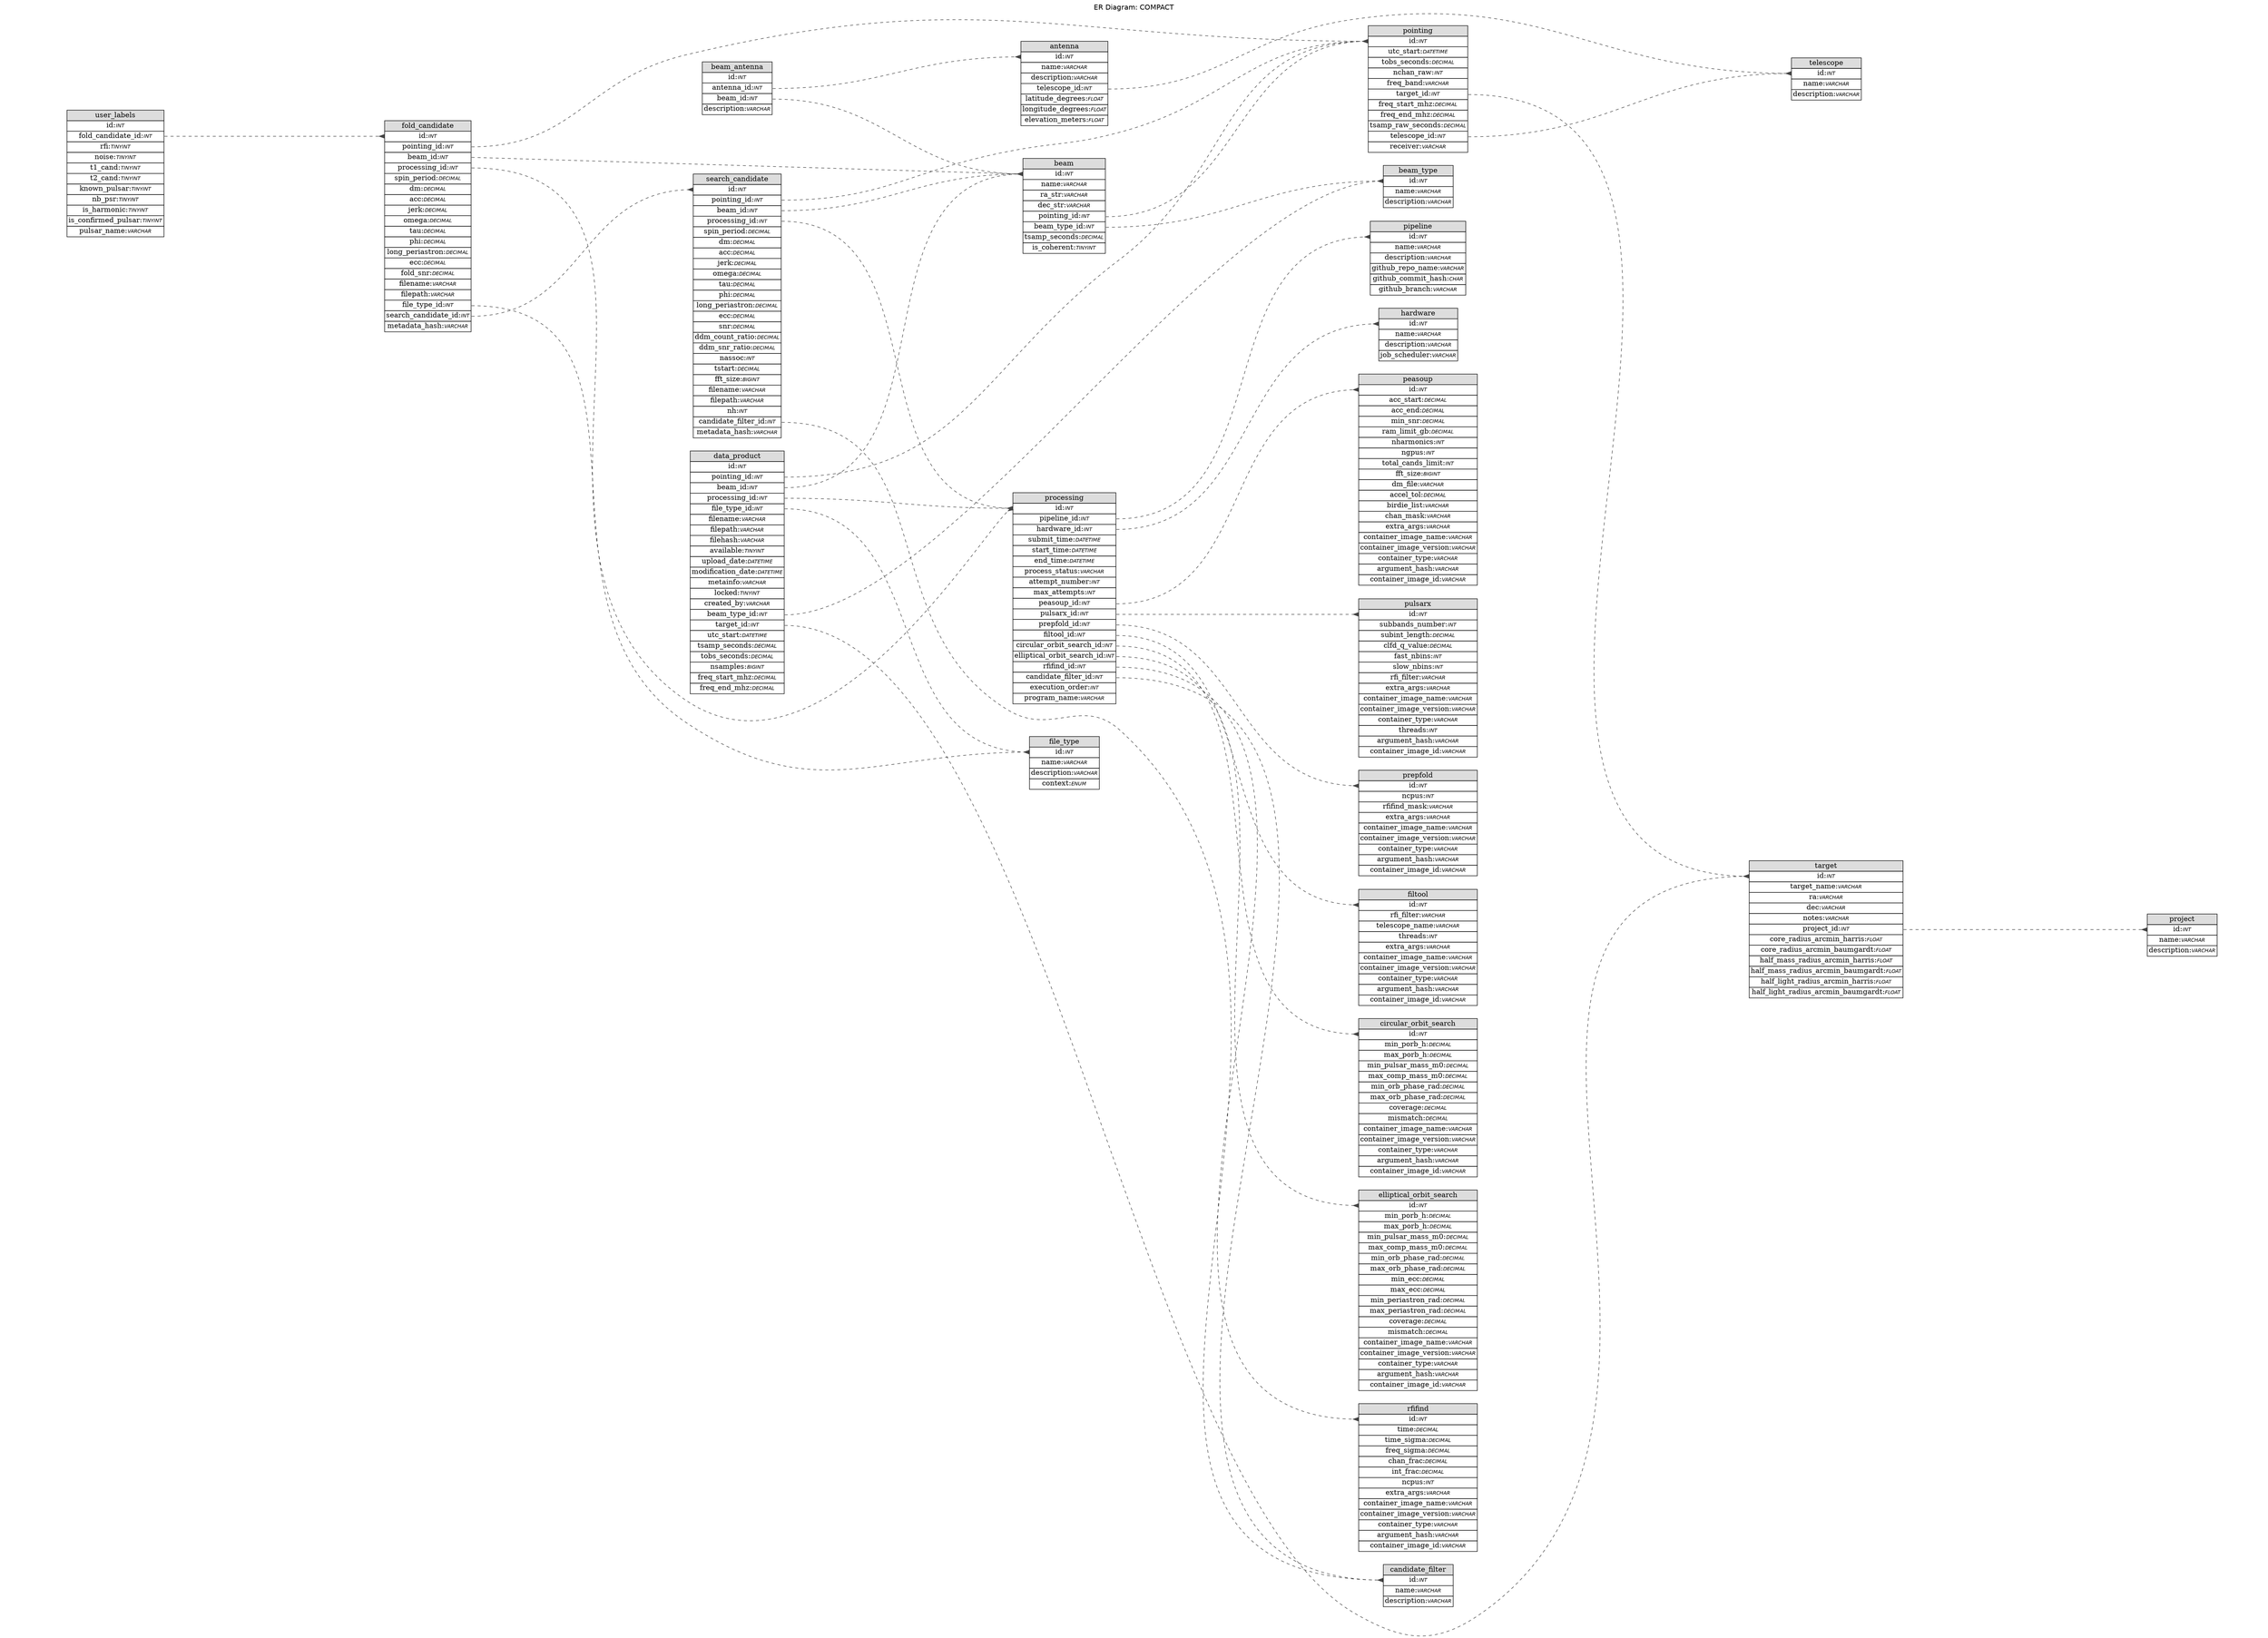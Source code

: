 // ************************************************************
// Generated by: Sequel Pro
// Version 4541
//
// http://www.sequelpro.com/
// https://github.com/sequelpro/sequelpro
//
// Host: 127.0.0.1 (MySQL 11.1.3-MariaDB)
// Database: COMPACT
// Generation Time: 2024-03-03 00:51:03 +0000
// ************************************************************

digraph "Database Structure" {
	label = "ER Diagram: COMPACT";
	labelloc = t;
	compound = true;
	node [ shape = record ];
	fontname = "Helvetica";
	ranksep = 1.25;
	ratio = 0.7;
	rankdir = LR;
	subgraph "table_antenna" {
		node [ shape = "plaintext" ];
		"antenna" [ label=<
			<TABLE BORDER="0" CELLSPACING="0" CELLBORDER="1">
			<TR><TD COLSPAN="3" BGCOLOR="#DDDDDD">antenna</TD></TR>
			<TR><TD COLSPAN="3" PORT="id">id:<FONT FACE="Helvetica-Oblique" POINT-SIZE="10">INT</FONT></TD></TR>
			<TR><TD COLSPAN="3" PORT="name">name:<FONT FACE="Helvetica-Oblique" POINT-SIZE="10">VARCHAR</FONT></TD></TR>
			<TR><TD COLSPAN="3" PORT="description">description:<FONT FACE="Helvetica-Oblique" POINT-SIZE="10">VARCHAR</FONT></TD></TR>
			<TR><TD COLSPAN="3" PORT="telescope_id">telescope_id:<FONT FACE="Helvetica-Oblique" POINT-SIZE="10">INT</FONT></TD></TR>
			<TR><TD COLSPAN="3" PORT="latitude_degrees">latitude_degrees:<FONT FACE="Helvetica-Oblique" POINT-SIZE="10">FLOAT</FONT></TD></TR>
			<TR><TD COLSPAN="3" PORT="longitude_degrees">longitude_degrees:<FONT FACE="Helvetica-Oblique" POINT-SIZE="10">FLOAT</FONT></TD></TR>
			<TR><TD COLSPAN="3" PORT="elevation_meters">elevation_meters:<FONT FACE="Helvetica-Oblique" POINT-SIZE="10">FLOAT</FONT></TD></TR>
			</TABLE>>
		];
	}
	subgraph "table_beam" {
		node [ shape = "plaintext" ];
		"beam" [ label=<
			<TABLE BORDER="0" CELLSPACING="0" CELLBORDER="1">
			<TR><TD COLSPAN="3" BGCOLOR="#DDDDDD">beam</TD></TR>
			<TR><TD COLSPAN="3" PORT="id">id:<FONT FACE="Helvetica-Oblique" POINT-SIZE="10">INT</FONT></TD></TR>
			<TR><TD COLSPAN="3" PORT="name">name:<FONT FACE="Helvetica-Oblique" POINT-SIZE="10">VARCHAR</FONT></TD></TR>
			<TR><TD COLSPAN="3" PORT="ra_str">ra_str:<FONT FACE="Helvetica-Oblique" POINT-SIZE="10">VARCHAR</FONT></TD></TR>
			<TR><TD COLSPAN="3" PORT="dec_str">dec_str:<FONT FACE="Helvetica-Oblique" POINT-SIZE="10">VARCHAR</FONT></TD></TR>
			<TR><TD COLSPAN="3" PORT="pointing_id">pointing_id:<FONT FACE="Helvetica-Oblique" POINT-SIZE="10">INT</FONT></TD></TR>
			<TR><TD COLSPAN="3" PORT="beam_type_id">beam_type_id:<FONT FACE="Helvetica-Oblique" POINT-SIZE="10">INT</FONT></TD></TR>
			<TR><TD COLSPAN="3" PORT="tsamp_seconds">tsamp_seconds:<FONT FACE="Helvetica-Oblique" POINT-SIZE="10">DECIMAL</FONT></TD></TR>
			<TR><TD COLSPAN="3" PORT="is_coherent">is_coherent:<FONT FACE="Helvetica-Oblique" POINT-SIZE="10">TINYINT</FONT></TD></TR>
			</TABLE>>
		];
	}
	subgraph "table_beam_antenna" {
		node [ shape = "plaintext" ];
		"beam_antenna" [ label=<
			<TABLE BORDER="0" CELLSPACING="0" CELLBORDER="1">
			<TR><TD COLSPAN="3" BGCOLOR="#DDDDDD">beam_antenna</TD></TR>
			<TR><TD COLSPAN="3" PORT="id">id:<FONT FACE="Helvetica-Oblique" POINT-SIZE="10">INT</FONT></TD></TR>
			<TR><TD COLSPAN="3" PORT="antenna_id">antenna_id:<FONT FACE="Helvetica-Oblique" POINT-SIZE="10">INT</FONT></TD></TR>
			<TR><TD COLSPAN="3" PORT="beam_id">beam_id:<FONT FACE="Helvetica-Oblique" POINT-SIZE="10">INT</FONT></TD></TR>
			<TR><TD COLSPAN="3" PORT="description">description:<FONT FACE="Helvetica-Oblique" POINT-SIZE="10">VARCHAR</FONT></TD></TR>
			</TABLE>>
		];
	}
	subgraph "table_beam_type" {
		node [ shape = "plaintext" ];
		"beam_type" [ label=<
			<TABLE BORDER="0" CELLSPACING="0" CELLBORDER="1">
			<TR><TD COLSPAN="3" BGCOLOR="#DDDDDD">beam_type</TD></TR>
			<TR><TD COLSPAN="3" PORT="id">id:<FONT FACE="Helvetica-Oblique" POINT-SIZE="10">INT</FONT></TD></TR>
			<TR><TD COLSPAN="3" PORT="name">name:<FONT FACE="Helvetica-Oblique" POINT-SIZE="10">VARCHAR</FONT></TD></TR>
			<TR><TD COLSPAN="3" PORT="description">description:<FONT FACE="Helvetica-Oblique" POINT-SIZE="10">VARCHAR</FONT></TD></TR>
			</TABLE>>
		];
	}
	subgraph "table_candidate_filter" {
		node [ shape = "plaintext" ];
		"candidate_filter" [ label=<
			<TABLE BORDER="0" CELLSPACING="0" CELLBORDER="1">
			<TR><TD COLSPAN="3" BGCOLOR="#DDDDDD">candidate_filter</TD></TR>
			<TR><TD COLSPAN="3" PORT="id">id:<FONT FACE="Helvetica-Oblique" POINT-SIZE="10">INT</FONT></TD></TR>
			<TR><TD COLSPAN="3" PORT="name">name:<FONT FACE="Helvetica-Oblique" POINT-SIZE="10">VARCHAR</FONT></TD></TR>
			<TR><TD COLSPAN="3" PORT="description">description:<FONT FACE="Helvetica-Oblique" POINT-SIZE="10">VARCHAR</FONT></TD></TR>
			</TABLE>>
		];
	}
	subgraph "table_circular_orbit_search" {
		node [ shape = "plaintext" ];
		"circular_orbit_search" [ label=<
			<TABLE BORDER="0" CELLSPACING="0" CELLBORDER="1">
			<TR><TD COLSPAN="3" BGCOLOR="#DDDDDD">circular_orbit_search</TD></TR>
			<TR><TD COLSPAN="3" PORT="id">id:<FONT FACE="Helvetica-Oblique" POINT-SIZE="10">INT</FONT></TD></TR>
			<TR><TD COLSPAN="3" PORT="min_porb_h">min_porb_h:<FONT FACE="Helvetica-Oblique" POINT-SIZE="10">DECIMAL</FONT></TD></TR>
			<TR><TD COLSPAN="3" PORT="max_porb_h">max_porb_h:<FONT FACE="Helvetica-Oblique" POINT-SIZE="10">DECIMAL</FONT></TD></TR>
			<TR><TD COLSPAN="3" PORT="min_pulsar_mass_m0">min_pulsar_mass_m0:<FONT FACE="Helvetica-Oblique" POINT-SIZE="10">DECIMAL</FONT></TD></TR>
			<TR><TD COLSPAN="3" PORT="max_comp_mass_m0">max_comp_mass_m0:<FONT FACE="Helvetica-Oblique" POINT-SIZE="10">DECIMAL</FONT></TD></TR>
			<TR><TD COLSPAN="3" PORT="min_orb_phase_rad">min_orb_phase_rad:<FONT FACE="Helvetica-Oblique" POINT-SIZE="10">DECIMAL</FONT></TD></TR>
			<TR><TD COLSPAN="3" PORT="max_orb_phase_rad">max_orb_phase_rad:<FONT FACE="Helvetica-Oblique" POINT-SIZE="10">DECIMAL</FONT></TD></TR>
			<TR><TD COLSPAN="3" PORT="coverage">coverage:<FONT FACE="Helvetica-Oblique" POINT-SIZE="10">DECIMAL</FONT></TD></TR>
			<TR><TD COLSPAN="3" PORT="mismatch">mismatch:<FONT FACE="Helvetica-Oblique" POINT-SIZE="10">DECIMAL</FONT></TD></TR>
			<TR><TD COLSPAN="3" PORT="container_image_name">container_image_name:<FONT FACE="Helvetica-Oblique" POINT-SIZE="10">VARCHAR</FONT></TD></TR>
			<TR><TD COLSPAN="3" PORT="container_image_version">container_image_version:<FONT FACE="Helvetica-Oblique" POINT-SIZE="10">VARCHAR</FONT></TD></TR>
			<TR><TD COLSPAN="3" PORT="container_type">container_type:<FONT FACE="Helvetica-Oblique" POINT-SIZE="10">VARCHAR</FONT></TD></TR>
			<TR><TD COLSPAN="3" PORT="argument_hash">argument_hash:<FONT FACE="Helvetica-Oblique" POINT-SIZE="10">VARCHAR</FONT></TD></TR>
			<TR><TD COLSPAN="3" PORT="container_image_id">container_image_id:<FONT FACE="Helvetica-Oblique" POINT-SIZE="10">VARCHAR</FONT></TD></TR>
			</TABLE>>
		];
	}
	subgraph "table_data_product" {
		node [ shape = "plaintext" ];
		"data_product" [ label=<
			<TABLE BORDER="0" CELLSPACING="0" CELLBORDER="1">
			<TR><TD COLSPAN="3" BGCOLOR="#DDDDDD">data_product</TD></TR>
			<TR><TD COLSPAN="3" PORT="id">id:<FONT FACE="Helvetica-Oblique" POINT-SIZE="10">INT</FONT></TD></TR>
			<TR><TD COLSPAN="3" PORT="pointing_id">pointing_id:<FONT FACE="Helvetica-Oblique" POINT-SIZE="10">INT</FONT></TD></TR>
			<TR><TD COLSPAN="3" PORT="beam_id">beam_id:<FONT FACE="Helvetica-Oblique" POINT-SIZE="10">INT</FONT></TD></TR>
			<TR><TD COLSPAN="3" PORT="processing_id">processing_id:<FONT FACE="Helvetica-Oblique" POINT-SIZE="10">INT</FONT></TD></TR>
			<TR><TD COLSPAN="3" PORT="file_type_id">file_type_id:<FONT FACE="Helvetica-Oblique" POINT-SIZE="10">INT</FONT></TD></TR>
			<TR><TD COLSPAN="3" PORT="filename">filename:<FONT FACE="Helvetica-Oblique" POINT-SIZE="10">VARCHAR</FONT></TD></TR>
			<TR><TD COLSPAN="3" PORT="filepath">filepath:<FONT FACE="Helvetica-Oblique" POINT-SIZE="10">VARCHAR</FONT></TD></TR>
			<TR><TD COLSPAN="3" PORT="filehash">filehash:<FONT FACE="Helvetica-Oblique" POINT-SIZE="10">VARCHAR</FONT></TD></TR>
			<TR><TD COLSPAN="3" PORT="available">available:<FONT FACE="Helvetica-Oblique" POINT-SIZE="10">TINYINT</FONT></TD></TR>
			<TR><TD COLSPAN="3" PORT="upload_date">upload_date:<FONT FACE="Helvetica-Oblique" POINT-SIZE="10">DATETIME</FONT></TD></TR>
			<TR><TD COLSPAN="3" PORT="modification_date">modification_date:<FONT FACE="Helvetica-Oblique" POINT-SIZE="10">DATETIME</FONT></TD></TR>
			<TR><TD COLSPAN="3" PORT="metainfo">metainfo:<FONT FACE="Helvetica-Oblique" POINT-SIZE="10">VARCHAR</FONT></TD></TR>
			<TR><TD COLSPAN="3" PORT="locked">locked:<FONT FACE="Helvetica-Oblique" POINT-SIZE="10">TINYINT</FONT></TD></TR>
			<TR><TD COLSPAN="3" PORT="created_by">created_by:<FONT FACE="Helvetica-Oblique" POINT-SIZE="10">VARCHAR</FONT></TD></TR>
			<TR><TD COLSPAN="3" PORT="beam_type_id">beam_type_id:<FONT FACE="Helvetica-Oblique" POINT-SIZE="10">INT</FONT></TD></TR>
			<TR><TD COLSPAN="3" PORT="target_id">target_id:<FONT FACE="Helvetica-Oblique" POINT-SIZE="10">INT</FONT></TD></TR>
			<TR><TD COLSPAN="3" PORT="utc_start">utc_start:<FONT FACE="Helvetica-Oblique" POINT-SIZE="10">DATETIME</FONT></TD></TR>
			<TR><TD COLSPAN="3" PORT="tsamp_seconds">tsamp_seconds:<FONT FACE="Helvetica-Oblique" POINT-SIZE="10">DECIMAL</FONT></TD></TR>
			<TR><TD COLSPAN="3" PORT="tobs_seconds">tobs_seconds:<FONT FACE="Helvetica-Oblique" POINT-SIZE="10">DECIMAL</FONT></TD></TR>
			<TR><TD COLSPAN="3" PORT="nsamples">nsamples:<FONT FACE="Helvetica-Oblique" POINT-SIZE="10">BIGINT</FONT></TD></TR>
			<TR><TD COLSPAN="3" PORT="freq_start_mhz">freq_start_mhz:<FONT FACE="Helvetica-Oblique" POINT-SIZE="10">DECIMAL</FONT></TD></TR>
			<TR><TD COLSPAN="3" PORT="freq_end_mhz">freq_end_mhz:<FONT FACE="Helvetica-Oblique" POINT-SIZE="10">DECIMAL</FONT></TD></TR>
			</TABLE>>
		];
	}
	subgraph "table_elliptical_orbit_search" {
		node [ shape = "plaintext" ];
		"elliptical_orbit_search" [ label=<
			<TABLE BORDER="0" CELLSPACING="0" CELLBORDER="1">
			<TR><TD COLSPAN="3" BGCOLOR="#DDDDDD">elliptical_orbit_search</TD></TR>
			<TR><TD COLSPAN="3" PORT="id">id:<FONT FACE="Helvetica-Oblique" POINT-SIZE="10">INT</FONT></TD></TR>
			<TR><TD COLSPAN="3" PORT="min_porb_h">min_porb_h:<FONT FACE="Helvetica-Oblique" POINT-SIZE="10">DECIMAL</FONT></TD></TR>
			<TR><TD COLSPAN="3" PORT="max_porb_h">max_porb_h:<FONT FACE="Helvetica-Oblique" POINT-SIZE="10">DECIMAL</FONT></TD></TR>
			<TR><TD COLSPAN="3" PORT="min_pulsar_mass_m0">min_pulsar_mass_m0:<FONT FACE="Helvetica-Oblique" POINT-SIZE="10">DECIMAL</FONT></TD></TR>
			<TR><TD COLSPAN="3" PORT="max_comp_mass_m0">max_comp_mass_m0:<FONT FACE="Helvetica-Oblique" POINT-SIZE="10">DECIMAL</FONT></TD></TR>
			<TR><TD COLSPAN="3" PORT="min_orb_phase_rad">min_orb_phase_rad:<FONT FACE="Helvetica-Oblique" POINT-SIZE="10">DECIMAL</FONT></TD></TR>
			<TR><TD COLSPAN="3" PORT="max_orb_phase_rad">max_orb_phase_rad:<FONT FACE="Helvetica-Oblique" POINT-SIZE="10">DECIMAL</FONT></TD></TR>
			<TR><TD COLSPAN="3" PORT="min_ecc">min_ecc:<FONT FACE="Helvetica-Oblique" POINT-SIZE="10">DECIMAL</FONT></TD></TR>
			<TR><TD COLSPAN="3" PORT="max_ecc">max_ecc:<FONT FACE="Helvetica-Oblique" POINT-SIZE="10">DECIMAL</FONT></TD></TR>
			<TR><TD COLSPAN="3" PORT="min_periastron_rad">min_periastron_rad:<FONT FACE="Helvetica-Oblique" POINT-SIZE="10">DECIMAL</FONT></TD></TR>
			<TR><TD COLSPAN="3" PORT="max_periastron_rad">max_periastron_rad:<FONT FACE="Helvetica-Oblique" POINT-SIZE="10">DECIMAL</FONT></TD></TR>
			<TR><TD COLSPAN="3" PORT="coverage">coverage:<FONT FACE="Helvetica-Oblique" POINT-SIZE="10">DECIMAL</FONT></TD></TR>
			<TR><TD COLSPAN="3" PORT="mismatch">mismatch:<FONT FACE="Helvetica-Oblique" POINT-SIZE="10">DECIMAL</FONT></TD></TR>
			<TR><TD COLSPAN="3" PORT="container_image_name">container_image_name:<FONT FACE="Helvetica-Oblique" POINT-SIZE="10">VARCHAR</FONT></TD></TR>
			<TR><TD COLSPAN="3" PORT="container_image_version">container_image_version:<FONT FACE="Helvetica-Oblique" POINT-SIZE="10">VARCHAR</FONT></TD></TR>
			<TR><TD COLSPAN="3" PORT="container_type">container_type:<FONT FACE="Helvetica-Oblique" POINT-SIZE="10">VARCHAR</FONT></TD></TR>
			<TR><TD COLSPAN="3" PORT="argument_hash">argument_hash:<FONT FACE="Helvetica-Oblique" POINT-SIZE="10">VARCHAR</FONT></TD></TR>
			<TR><TD COLSPAN="3" PORT="container_image_id">container_image_id:<FONT FACE="Helvetica-Oblique" POINT-SIZE="10">VARCHAR</FONT></TD></TR>
			</TABLE>>
		];
	}
	subgraph "table_file_type" {
		node [ shape = "plaintext" ];
		"file_type" [ label=<
			<TABLE BORDER="0" CELLSPACING="0" CELLBORDER="1">
			<TR><TD COLSPAN="3" BGCOLOR="#DDDDDD">file_type</TD></TR>
			<TR><TD COLSPAN="3" PORT="id">id:<FONT FACE="Helvetica-Oblique" POINT-SIZE="10">INT</FONT></TD></TR>
			<TR><TD COLSPAN="3" PORT="name">name:<FONT FACE="Helvetica-Oblique" POINT-SIZE="10">VARCHAR</FONT></TD></TR>
			<TR><TD COLSPAN="3" PORT="description">description:<FONT FACE="Helvetica-Oblique" POINT-SIZE="10">VARCHAR</FONT></TD></TR>
			<TR><TD COLSPAN="3" PORT="context">context:<FONT FACE="Helvetica-Oblique" POINT-SIZE="10">ENUM</FONT></TD></TR>
			</TABLE>>
		];
	}
	subgraph "table_filtool" {
		node [ shape = "plaintext" ];
		"filtool" [ label=<
			<TABLE BORDER="0" CELLSPACING="0" CELLBORDER="1">
			<TR><TD COLSPAN="3" BGCOLOR="#DDDDDD">filtool</TD></TR>
			<TR><TD COLSPAN="3" PORT="id">id:<FONT FACE="Helvetica-Oblique" POINT-SIZE="10">INT</FONT></TD></TR>
			<TR><TD COLSPAN="3" PORT="rfi_filter">rfi_filter:<FONT FACE="Helvetica-Oblique" POINT-SIZE="10">VARCHAR</FONT></TD></TR>
			<TR><TD COLSPAN="3" PORT="telescope_name">telescope_name:<FONT FACE="Helvetica-Oblique" POINT-SIZE="10">VARCHAR</FONT></TD></TR>
			<TR><TD COLSPAN="3" PORT="threads">threads:<FONT FACE="Helvetica-Oblique" POINT-SIZE="10">INT</FONT></TD></TR>
			<TR><TD COLSPAN="3" PORT="extra_args">extra_args:<FONT FACE="Helvetica-Oblique" POINT-SIZE="10">VARCHAR</FONT></TD></TR>
			<TR><TD COLSPAN="3" PORT="container_image_name">container_image_name:<FONT FACE="Helvetica-Oblique" POINT-SIZE="10">VARCHAR</FONT></TD></TR>
			<TR><TD COLSPAN="3" PORT="container_image_version">container_image_version:<FONT FACE="Helvetica-Oblique" POINT-SIZE="10">VARCHAR</FONT></TD></TR>
			<TR><TD COLSPAN="3" PORT="container_type">container_type:<FONT FACE="Helvetica-Oblique" POINT-SIZE="10">VARCHAR</FONT></TD></TR>
			<TR><TD COLSPAN="3" PORT="argument_hash">argument_hash:<FONT FACE="Helvetica-Oblique" POINT-SIZE="10">VARCHAR</FONT></TD></TR>
			<TR><TD COLSPAN="3" PORT="container_image_id">container_image_id:<FONT FACE="Helvetica-Oblique" POINT-SIZE="10">VARCHAR</FONT></TD></TR>
			</TABLE>>
		];
	}
	subgraph "table_fold_candidate" {
		node [ shape = "plaintext" ];
		"fold_candidate" [ label=<
			<TABLE BORDER="0" CELLSPACING="0" CELLBORDER="1">
			<TR><TD COLSPAN="3" BGCOLOR="#DDDDDD">fold_candidate</TD></TR>
			<TR><TD COLSPAN="3" PORT="id">id:<FONT FACE="Helvetica-Oblique" POINT-SIZE="10">INT</FONT></TD></TR>
			<TR><TD COLSPAN="3" PORT="pointing_id">pointing_id:<FONT FACE="Helvetica-Oblique" POINT-SIZE="10">INT</FONT></TD></TR>
			<TR><TD COLSPAN="3" PORT="beam_id">beam_id:<FONT FACE="Helvetica-Oblique" POINT-SIZE="10">INT</FONT></TD></TR>
			<TR><TD COLSPAN="3" PORT="processing_id">processing_id:<FONT FACE="Helvetica-Oblique" POINT-SIZE="10">INT</FONT></TD></TR>
			<TR><TD COLSPAN="3" PORT="spin_period">spin_period:<FONT FACE="Helvetica-Oblique" POINT-SIZE="10">DECIMAL</FONT></TD></TR>
			<TR><TD COLSPAN="3" PORT="dm">dm:<FONT FACE="Helvetica-Oblique" POINT-SIZE="10">DECIMAL</FONT></TD></TR>
			<TR><TD COLSPAN="3" PORT="acc">acc:<FONT FACE="Helvetica-Oblique" POINT-SIZE="10">DECIMAL</FONT></TD></TR>
			<TR><TD COLSPAN="3" PORT="jerk">jerk:<FONT FACE="Helvetica-Oblique" POINT-SIZE="10">DECIMAL</FONT></TD></TR>
			<TR><TD COLSPAN="3" PORT="omega">omega:<FONT FACE="Helvetica-Oblique" POINT-SIZE="10">DECIMAL</FONT></TD></TR>
			<TR><TD COLSPAN="3" PORT="tau">tau:<FONT FACE="Helvetica-Oblique" POINT-SIZE="10">DECIMAL</FONT></TD></TR>
			<TR><TD COLSPAN="3" PORT="phi">phi:<FONT FACE="Helvetica-Oblique" POINT-SIZE="10">DECIMAL</FONT></TD></TR>
			<TR><TD COLSPAN="3" PORT="long_periastron">long_periastron:<FONT FACE="Helvetica-Oblique" POINT-SIZE="10">DECIMAL</FONT></TD></TR>
			<TR><TD COLSPAN="3" PORT="ecc">ecc:<FONT FACE="Helvetica-Oblique" POINT-SIZE="10">DECIMAL</FONT></TD></TR>
			<TR><TD COLSPAN="3" PORT="fold_snr">fold_snr:<FONT FACE="Helvetica-Oblique" POINT-SIZE="10">DECIMAL</FONT></TD></TR>
			<TR><TD COLSPAN="3" PORT="filename">filename:<FONT FACE="Helvetica-Oblique" POINT-SIZE="10">VARCHAR</FONT></TD></TR>
			<TR><TD COLSPAN="3" PORT="filepath">filepath:<FONT FACE="Helvetica-Oblique" POINT-SIZE="10">VARCHAR</FONT></TD></TR>
			<TR><TD COLSPAN="3" PORT="file_type_id">file_type_id:<FONT FACE="Helvetica-Oblique" POINT-SIZE="10">INT</FONT></TD></TR>
			<TR><TD COLSPAN="3" PORT="search_candidate_id">search_candidate_id:<FONT FACE="Helvetica-Oblique" POINT-SIZE="10">INT</FONT></TD></TR>
			<TR><TD COLSPAN="3" PORT="metadata_hash">metadata_hash:<FONT FACE="Helvetica-Oblique" POINT-SIZE="10">VARCHAR</FONT></TD></TR>
			</TABLE>>
		];
	}
	subgraph "table_hardware" {
		node [ shape = "plaintext" ];
		"hardware" [ label=<
			<TABLE BORDER="0" CELLSPACING="0" CELLBORDER="1">
			<TR><TD COLSPAN="3" BGCOLOR="#DDDDDD">hardware</TD></TR>
			<TR><TD COLSPAN="3" PORT="id">id:<FONT FACE="Helvetica-Oblique" POINT-SIZE="10">INT</FONT></TD></TR>
			<TR><TD COLSPAN="3" PORT="name">name:<FONT FACE="Helvetica-Oblique" POINT-SIZE="10">VARCHAR</FONT></TD></TR>
			<TR><TD COLSPAN="3" PORT="description">description:<FONT FACE="Helvetica-Oblique" POINT-SIZE="10">VARCHAR</FONT></TD></TR>
			<TR><TD COLSPAN="3" PORT="job_scheduler">job_scheduler:<FONT FACE="Helvetica-Oblique" POINT-SIZE="10">VARCHAR</FONT></TD></TR>
			</TABLE>>
		];
	}
	subgraph "table_peasoup" {
		node [ shape = "plaintext" ];
		"peasoup" [ label=<
			<TABLE BORDER="0" CELLSPACING="0" CELLBORDER="1">
			<TR><TD COLSPAN="3" BGCOLOR="#DDDDDD">peasoup</TD></TR>
			<TR><TD COLSPAN="3" PORT="id">id:<FONT FACE="Helvetica-Oblique" POINT-SIZE="10">INT</FONT></TD></TR>
			<TR><TD COLSPAN="3" PORT="acc_start">acc_start:<FONT FACE="Helvetica-Oblique" POINT-SIZE="10">DECIMAL</FONT></TD></TR>
			<TR><TD COLSPAN="3" PORT="acc_end">acc_end:<FONT FACE="Helvetica-Oblique" POINT-SIZE="10">DECIMAL</FONT></TD></TR>
			<TR><TD COLSPAN="3" PORT="min_snr">min_snr:<FONT FACE="Helvetica-Oblique" POINT-SIZE="10">DECIMAL</FONT></TD></TR>
			<TR><TD COLSPAN="3" PORT="ram_limit_gb">ram_limit_gb:<FONT FACE="Helvetica-Oblique" POINT-SIZE="10">DECIMAL</FONT></TD></TR>
			<TR><TD COLSPAN="3" PORT="nharmonics">nharmonics:<FONT FACE="Helvetica-Oblique" POINT-SIZE="10">INT</FONT></TD></TR>
			<TR><TD COLSPAN="3" PORT="ngpus">ngpus:<FONT FACE="Helvetica-Oblique" POINT-SIZE="10">INT</FONT></TD></TR>
			<TR><TD COLSPAN="3" PORT="total_cands_limit">total_cands_limit:<FONT FACE="Helvetica-Oblique" POINT-SIZE="10">INT</FONT></TD></TR>
			<TR><TD COLSPAN="3" PORT="fft_size">fft_size:<FONT FACE="Helvetica-Oblique" POINT-SIZE="10">BIGINT</FONT></TD></TR>
			<TR><TD COLSPAN="3" PORT="dm_file">dm_file:<FONT FACE="Helvetica-Oblique" POINT-SIZE="10">VARCHAR</FONT></TD></TR>
			<TR><TD COLSPAN="3" PORT="accel_tol">accel_tol:<FONT FACE="Helvetica-Oblique" POINT-SIZE="10">DECIMAL</FONT></TD></TR>
			<TR><TD COLSPAN="3" PORT="birdie_list">birdie_list:<FONT FACE="Helvetica-Oblique" POINT-SIZE="10">VARCHAR</FONT></TD></TR>
			<TR><TD COLSPAN="3" PORT="chan_mask">chan_mask:<FONT FACE="Helvetica-Oblique" POINT-SIZE="10">VARCHAR</FONT></TD></TR>
			<TR><TD COLSPAN="3" PORT="extra_args">extra_args:<FONT FACE="Helvetica-Oblique" POINT-SIZE="10">VARCHAR</FONT></TD></TR>
			<TR><TD COLSPAN="3" PORT="container_image_name">container_image_name:<FONT FACE="Helvetica-Oblique" POINT-SIZE="10">VARCHAR</FONT></TD></TR>
			<TR><TD COLSPAN="3" PORT="container_image_version">container_image_version:<FONT FACE="Helvetica-Oblique" POINT-SIZE="10">VARCHAR</FONT></TD></TR>
			<TR><TD COLSPAN="3" PORT="container_type">container_type:<FONT FACE="Helvetica-Oblique" POINT-SIZE="10">VARCHAR</FONT></TD></TR>
			<TR><TD COLSPAN="3" PORT="argument_hash">argument_hash:<FONT FACE="Helvetica-Oblique" POINT-SIZE="10">VARCHAR</FONT></TD></TR>
			<TR><TD COLSPAN="3" PORT="container_image_id">container_image_id:<FONT FACE="Helvetica-Oblique" POINT-SIZE="10">VARCHAR</FONT></TD></TR>
			</TABLE>>
		];
	}
	subgraph "table_pipeline" {
		node [ shape = "plaintext" ];
		"pipeline" [ label=<
			<TABLE BORDER="0" CELLSPACING="0" CELLBORDER="1">
			<TR><TD COLSPAN="3" BGCOLOR="#DDDDDD">pipeline</TD></TR>
			<TR><TD COLSPAN="3" PORT="id">id:<FONT FACE="Helvetica-Oblique" POINT-SIZE="10">INT</FONT></TD></TR>
			<TR><TD COLSPAN="3" PORT="name">name:<FONT FACE="Helvetica-Oblique" POINT-SIZE="10">VARCHAR</FONT></TD></TR>
			<TR><TD COLSPAN="3" PORT="description">description:<FONT FACE="Helvetica-Oblique" POINT-SIZE="10">VARCHAR</FONT></TD></TR>
			<TR><TD COLSPAN="3" PORT="github_repo_name">github_repo_name:<FONT FACE="Helvetica-Oblique" POINT-SIZE="10">VARCHAR</FONT></TD></TR>
			<TR><TD COLSPAN="3" PORT="github_commit_hash">github_commit_hash:<FONT FACE="Helvetica-Oblique" POINT-SIZE="10">CHAR</FONT></TD></TR>
			<TR><TD COLSPAN="3" PORT="github_branch">github_branch:<FONT FACE="Helvetica-Oblique" POINT-SIZE="10">VARCHAR</FONT></TD></TR>
			</TABLE>>
		];
	}
	subgraph "table_pointing" {
		node [ shape = "plaintext" ];
		"pointing" [ label=<
			<TABLE BORDER="0" CELLSPACING="0" CELLBORDER="1">
			<TR><TD COLSPAN="3" BGCOLOR="#DDDDDD">pointing</TD></TR>
			<TR><TD COLSPAN="3" PORT="id">id:<FONT FACE="Helvetica-Oblique" POINT-SIZE="10">INT</FONT></TD></TR>
			<TR><TD COLSPAN="3" PORT="utc_start">utc_start:<FONT FACE="Helvetica-Oblique" POINT-SIZE="10">DATETIME</FONT></TD></TR>
			<TR><TD COLSPAN="3" PORT="tobs_seconds">tobs_seconds:<FONT FACE="Helvetica-Oblique" POINT-SIZE="10">DECIMAL</FONT></TD></TR>
			<TR><TD COLSPAN="3" PORT="nchan_raw">nchan_raw:<FONT FACE="Helvetica-Oblique" POINT-SIZE="10">INT</FONT></TD></TR>
			<TR><TD COLSPAN="3" PORT="freq_band">freq_band:<FONT FACE="Helvetica-Oblique" POINT-SIZE="10">VARCHAR</FONT></TD></TR>
			<TR><TD COLSPAN="3" PORT="target_id">target_id:<FONT FACE="Helvetica-Oblique" POINT-SIZE="10">INT</FONT></TD></TR>
			<TR><TD COLSPAN="3" PORT="freq_start_mhz">freq_start_mhz:<FONT FACE="Helvetica-Oblique" POINT-SIZE="10">DECIMAL</FONT></TD></TR>
			<TR><TD COLSPAN="3" PORT="freq_end_mhz">freq_end_mhz:<FONT FACE="Helvetica-Oblique" POINT-SIZE="10">DECIMAL</FONT></TD></TR>
			<TR><TD COLSPAN="3" PORT="tsamp_raw_seconds">tsamp_raw_seconds:<FONT FACE="Helvetica-Oblique" POINT-SIZE="10">DECIMAL</FONT></TD></TR>
			<TR><TD COLSPAN="3" PORT="telescope_id">telescope_id:<FONT FACE="Helvetica-Oblique" POINT-SIZE="10">INT</FONT></TD></TR>
			<TR><TD COLSPAN="3" PORT="receiver">receiver:<FONT FACE="Helvetica-Oblique" POINT-SIZE="10">VARCHAR</FONT></TD></TR>
			</TABLE>>
		];
	}
	subgraph "table_prepfold" {
		node [ shape = "plaintext" ];
		"prepfold" [ label=<
			<TABLE BORDER="0" CELLSPACING="0" CELLBORDER="1">
			<TR><TD COLSPAN="3" BGCOLOR="#DDDDDD">prepfold</TD></TR>
			<TR><TD COLSPAN="3" PORT="id">id:<FONT FACE="Helvetica-Oblique" POINT-SIZE="10">INT</FONT></TD></TR>
			<TR><TD COLSPAN="3" PORT="ncpus">ncpus:<FONT FACE="Helvetica-Oblique" POINT-SIZE="10">INT</FONT></TD></TR>
			<TR><TD COLSPAN="3" PORT="rfifind_mask">rfifind_mask:<FONT FACE="Helvetica-Oblique" POINT-SIZE="10">VARCHAR</FONT></TD></TR>
			<TR><TD COLSPAN="3" PORT="extra_args">extra_args:<FONT FACE="Helvetica-Oblique" POINT-SIZE="10">VARCHAR</FONT></TD></TR>
			<TR><TD COLSPAN="3" PORT="container_image_name">container_image_name:<FONT FACE="Helvetica-Oblique" POINT-SIZE="10">VARCHAR</FONT></TD></TR>
			<TR><TD COLSPAN="3" PORT="container_image_version">container_image_version:<FONT FACE="Helvetica-Oblique" POINT-SIZE="10">VARCHAR</FONT></TD></TR>
			<TR><TD COLSPAN="3" PORT="container_type">container_type:<FONT FACE="Helvetica-Oblique" POINT-SIZE="10">VARCHAR</FONT></TD></TR>
			<TR><TD COLSPAN="3" PORT="argument_hash">argument_hash:<FONT FACE="Helvetica-Oblique" POINT-SIZE="10">VARCHAR</FONT></TD></TR>
			<TR><TD COLSPAN="3" PORT="container_image_id">container_image_id:<FONT FACE="Helvetica-Oblique" POINT-SIZE="10">VARCHAR</FONT></TD></TR>
			</TABLE>>
		];
	}
	subgraph "table_processing" {
		node [ shape = "plaintext" ];
		"processing" [ label=<
			<TABLE BORDER="0" CELLSPACING="0" CELLBORDER="1">
			<TR><TD COLSPAN="3" BGCOLOR="#DDDDDD">processing</TD></TR>
			<TR><TD COLSPAN="3" PORT="id">id:<FONT FACE="Helvetica-Oblique" POINT-SIZE="10">INT</FONT></TD></TR>
			<TR><TD COLSPAN="3" PORT="pipeline_id">pipeline_id:<FONT FACE="Helvetica-Oblique" POINT-SIZE="10">INT</FONT></TD></TR>
			<TR><TD COLSPAN="3" PORT="hardware_id">hardware_id:<FONT FACE="Helvetica-Oblique" POINT-SIZE="10">INT</FONT></TD></TR>
			<TR><TD COLSPAN="3" PORT="submit_time">submit_time:<FONT FACE="Helvetica-Oblique" POINT-SIZE="10">DATETIME</FONT></TD></TR>
			<TR><TD COLSPAN="3" PORT="start_time">start_time:<FONT FACE="Helvetica-Oblique" POINT-SIZE="10">DATETIME</FONT></TD></TR>
			<TR><TD COLSPAN="3" PORT="end_time">end_time:<FONT FACE="Helvetica-Oblique" POINT-SIZE="10">DATETIME</FONT></TD></TR>
			<TR><TD COLSPAN="3" PORT="process_status">process_status:<FONT FACE="Helvetica-Oblique" POINT-SIZE="10">VARCHAR</FONT></TD></TR>
			<TR><TD COLSPAN="3" PORT="attempt_number">attempt_number:<FONT FACE="Helvetica-Oblique" POINT-SIZE="10">INT</FONT></TD></TR>
			<TR><TD COLSPAN="3" PORT="max_attempts">max_attempts:<FONT FACE="Helvetica-Oblique" POINT-SIZE="10">INT</FONT></TD></TR>
			<TR><TD COLSPAN="3" PORT="peasoup_id">peasoup_id:<FONT FACE="Helvetica-Oblique" POINT-SIZE="10">INT</FONT></TD></TR>
			<TR><TD COLSPAN="3" PORT="pulsarx_id">pulsarx_id:<FONT FACE="Helvetica-Oblique" POINT-SIZE="10">INT</FONT></TD></TR>
			<TR><TD COLSPAN="3" PORT="prepfold_id">prepfold_id:<FONT FACE="Helvetica-Oblique" POINT-SIZE="10">INT</FONT></TD></TR>
			<TR><TD COLSPAN="3" PORT="filtool_id">filtool_id:<FONT FACE="Helvetica-Oblique" POINT-SIZE="10">INT</FONT></TD></TR>
			<TR><TD COLSPAN="3" PORT="circular_orbit_search_id">circular_orbit_search_id:<FONT FACE="Helvetica-Oblique" POINT-SIZE="10">INT</FONT></TD></TR>
			<TR><TD COLSPAN="3" PORT="elliptical_orbit_search_id">elliptical_orbit_search_id:<FONT FACE="Helvetica-Oblique" POINT-SIZE="10">INT</FONT></TD></TR>
			<TR><TD COLSPAN="3" PORT="rfifind_id">rfifind_id:<FONT FACE="Helvetica-Oblique" POINT-SIZE="10">INT</FONT></TD></TR>
			<TR><TD COLSPAN="3" PORT="candidate_filter_id">candidate_filter_id:<FONT FACE="Helvetica-Oblique" POINT-SIZE="10">INT</FONT></TD></TR>
			<TR><TD COLSPAN="3" PORT="execution_order">execution_order:<FONT FACE="Helvetica-Oblique" POINT-SIZE="10">INT</FONT></TD></TR>
			<TR><TD COLSPAN="3" PORT="program_name">program_name:<FONT FACE="Helvetica-Oblique" POINT-SIZE="10">VARCHAR</FONT></TD></TR>
			</TABLE>>
		];
	}
	subgraph "table_project" {
		node [ shape = "plaintext" ];
		"project" [ label=<
			<TABLE BORDER="0" CELLSPACING="0" CELLBORDER="1">
			<TR><TD COLSPAN="3" BGCOLOR="#DDDDDD">project</TD></TR>
			<TR><TD COLSPAN="3" PORT="id">id:<FONT FACE="Helvetica-Oblique" POINT-SIZE="10">INT</FONT></TD></TR>
			<TR><TD COLSPAN="3" PORT="name">name:<FONT FACE="Helvetica-Oblique" POINT-SIZE="10">VARCHAR</FONT></TD></TR>
			<TR><TD COLSPAN="3" PORT="description">description:<FONT FACE="Helvetica-Oblique" POINT-SIZE="10">VARCHAR</FONT></TD></TR>
			</TABLE>>
		];
	}
	subgraph "table_pulsarx" {
		node [ shape = "plaintext" ];
		"pulsarx" [ label=<
			<TABLE BORDER="0" CELLSPACING="0" CELLBORDER="1">
			<TR><TD COLSPAN="3" BGCOLOR="#DDDDDD">pulsarx</TD></TR>
			<TR><TD COLSPAN="3" PORT="id">id:<FONT FACE="Helvetica-Oblique" POINT-SIZE="10">INT</FONT></TD></TR>
			<TR><TD COLSPAN="3" PORT="subbands_number">subbands_number:<FONT FACE="Helvetica-Oblique" POINT-SIZE="10">INT</FONT></TD></TR>
			<TR><TD COLSPAN="3" PORT="subint_length">subint_length:<FONT FACE="Helvetica-Oblique" POINT-SIZE="10">DECIMAL</FONT></TD></TR>
			<TR><TD COLSPAN="3" PORT="clfd_q_value">clfd_q_value:<FONT FACE="Helvetica-Oblique" POINT-SIZE="10">DECIMAL</FONT></TD></TR>
			<TR><TD COLSPAN="3" PORT="fast_nbins">fast_nbins:<FONT FACE="Helvetica-Oblique" POINT-SIZE="10">INT</FONT></TD></TR>
			<TR><TD COLSPAN="3" PORT="slow_nbins">slow_nbins:<FONT FACE="Helvetica-Oblique" POINT-SIZE="10">INT</FONT></TD></TR>
			<TR><TD COLSPAN="3" PORT="rfi_filter">rfi_filter:<FONT FACE="Helvetica-Oblique" POINT-SIZE="10">VARCHAR</FONT></TD></TR>
			<TR><TD COLSPAN="3" PORT="extra_args">extra_args:<FONT FACE="Helvetica-Oblique" POINT-SIZE="10">VARCHAR</FONT></TD></TR>
			<TR><TD COLSPAN="3" PORT="container_image_name">container_image_name:<FONT FACE="Helvetica-Oblique" POINT-SIZE="10">VARCHAR</FONT></TD></TR>
			<TR><TD COLSPAN="3" PORT="container_image_version">container_image_version:<FONT FACE="Helvetica-Oblique" POINT-SIZE="10">VARCHAR</FONT></TD></TR>
			<TR><TD COLSPAN="3" PORT="container_type">container_type:<FONT FACE="Helvetica-Oblique" POINT-SIZE="10">VARCHAR</FONT></TD></TR>
			<TR><TD COLSPAN="3" PORT="threads">threads:<FONT FACE="Helvetica-Oblique" POINT-SIZE="10">INT</FONT></TD></TR>
			<TR><TD COLSPAN="3" PORT="argument_hash">argument_hash:<FONT FACE="Helvetica-Oblique" POINT-SIZE="10">VARCHAR</FONT></TD></TR>
			<TR><TD COLSPAN="3" PORT="container_image_id">container_image_id:<FONT FACE="Helvetica-Oblique" POINT-SIZE="10">VARCHAR</FONT></TD></TR>
			</TABLE>>
		];
	}
	subgraph "table_rfifind" {
		node [ shape = "plaintext" ];
		"rfifind" [ label=<
			<TABLE BORDER="0" CELLSPACING="0" CELLBORDER="1">
			<TR><TD COLSPAN="3" BGCOLOR="#DDDDDD">rfifind</TD></TR>
			<TR><TD COLSPAN="3" PORT="id">id:<FONT FACE="Helvetica-Oblique" POINT-SIZE="10">INT</FONT></TD></TR>
			<TR><TD COLSPAN="3" PORT="time">time:<FONT FACE="Helvetica-Oblique" POINT-SIZE="10">DECIMAL</FONT></TD></TR>
			<TR><TD COLSPAN="3" PORT="time_sigma">time_sigma:<FONT FACE="Helvetica-Oblique" POINT-SIZE="10">DECIMAL</FONT></TD></TR>
			<TR><TD COLSPAN="3" PORT="freq_sigma">freq_sigma:<FONT FACE="Helvetica-Oblique" POINT-SIZE="10">DECIMAL</FONT></TD></TR>
			<TR><TD COLSPAN="3" PORT="chan_frac">chan_frac:<FONT FACE="Helvetica-Oblique" POINT-SIZE="10">DECIMAL</FONT></TD></TR>
			<TR><TD COLSPAN="3" PORT="int_frac">int_frac:<FONT FACE="Helvetica-Oblique" POINT-SIZE="10">DECIMAL</FONT></TD></TR>
			<TR><TD COLSPAN="3" PORT="ncpus">ncpus:<FONT FACE="Helvetica-Oblique" POINT-SIZE="10">INT</FONT></TD></TR>
			<TR><TD COLSPAN="3" PORT="extra_args">extra_args:<FONT FACE="Helvetica-Oblique" POINT-SIZE="10">VARCHAR</FONT></TD></TR>
			<TR><TD COLSPAN="3" PORT="container_image_name">container_image_name:<FONT FACE="Helvetica-Oblique" POINT-SIZE="10">VARCHAR</FONT></TD></TR>
			<TR><TD COLSPAN="3" PORT="container_image_version">container_image_version:<FONT FACE="Helvetica-Oblique" POINT-SIZE="10">VARCHAR</FONT></TD></TR>
			<TR><TD COLSPAN="3" PORT="container_type">container_type:<FONT FACE="Helvetica-Oblique" POINT-SIZE="10">VARCHAR</FONT></TD></TR>
			<TR><TD COLSPAN="3" PORT="argument_hash">argument_hash:<FONT FACE="Helvetica-Oblique" POINT-SIZE="10">VARCHAR</FONT></TD></TR>
			<TR><TD COLSPAN="3" PORT="container_image_id">container_image_id:<FONT FACE="Helvetica-Oblique" POINT-SIZE="10">VARCHAR</FONT></TD></TR>
			</TABLE>>
		];
	}
	subgraph "table_search_candidate" {
		node [ shape = "plaintext" ];
		"search_candidate" [ label=<
			<TABLE BORDER="0" CELLSPACING="0" CELLBORDER="1">
			<TR><TD COLSPAN="3" BGCOLOR="#DDDDDD">search_candidate</TD></TR>
			<TR><TD COLSPAN="3" PORT="id">id:<FONT FACE="Helvetica-Oblique" POINT-SIZE="10">INT</FONT></TD></TR>
			<TR><TD COLSPAN="3" PORT="pointing_id">pointing_id:<FONT FACE="Helvetica-Oblique" POINT-SIZE="10">INT</FONT></TD></TR>
			<TR><TD COLSPAN="3" PORT="beam_id">beam_id:<FONT FACE="Helvetica-Oblique" POINT-SIZE="10">INT</FONT></TD></TR>
			<TR><TD COLSPAN="3" PORT="processing_id">processing_id:<FONT FACE="Helvetica-Oblique" POINT-SIZE="10">INT</FONT></TD></TR>
			<TR><TD COLSPAN="3" PORT="spin_period">spin_period:<FONT FACE="Helvetica-Oblique" POINT-SIZE="10">DECIMAL</FONT></TD></TR>
			<TR><TD COLSPAN="3" PORT="dm">dm:<FONT FACE="Helvetica-Oblique" POINT-SIZE="10">DECIMAL</FONT></TD></TR>
			<TR><TD COLSPAN="3" PORT="acc">acc:<FONT FACE="Helvetica-Oblique" POINT-SIZE="10">DECIMAL</FONT></TD></TR>
			<TR><TD COLSPAN="3" PORT="jerk">jerk:<FONT FACE="Helvetica-Oblique" POINT-SIZE="10">DECIMAL</FONT></TD></TR>
			<TR><TD COLSPAN="3" PORT="omega">omega:<FONT FACE="Helvetica-Oblique" POINT-SIZE="10">DECIMAL</FONT></TD></TR>
			<TR><TD COLSPAN="3" PORT="tau">tau:<FONT FACE="Helvetica-Oblique" POINT-SIZE="10">DECIMAL</FONT></TD></TR>
			<TR><TD COLSPAN="3" PORT="phi">phi:<FONT FACE="Helvetica-Oblique" POINT-SIZE="10">DECIMAL</FONT></TD></TR>
			<TR><TD COLSPAN="3" PORT="long_periastron">long_periastron:<FONT FACE="Helvetica-Oblique" POINT-SIZE="10">DECIMAL</FONT></TD></TR>
			<TR><TD COLSPAN="3" PORT="ecc">ecc:<FONT FACE="Helvetica-Oblique" POINT-SIZE="10">DECIMAL</FONT></TD></TR>
			<TR><TD COLSPAN="3" PORT="snr">snr:<FONT FACE="Helvetica-Oblique" POINT-SIZE="10">DECIMAL</FONT></TD></TR>
			<TR><TD COLSPAN="3" PORT="ddm_count_ratio">ddm_count_ratio:<FONT FACE="Helvetica-Oblique" POINT-SIZE="10">DECIMAL</FONT></TD></TR>
			<TR><TD COLSPAN="3" PORT="ddm_snr_ratio">ddm_snr_ratio:<FONT FACE="Helvetica-Oblique" POINT-SIZE="10">DECIMAL</FONT></TD></TR>
			<TR><TD COLSPAN="3" PORT="nassoc">nassoc:<FONT FACE="Helvetica-Oblique" POINT-SIZE="10">INT</FONT></TD></TR>
			<TR><TD COLSPAN="3" PORT="tstart">tstart:<FONT FACE="Helvetica-Oblique" POINT-SIZE="10">DECIMAL</FONT></TD></TR>
			<TR><TD COLSPAN="3" PORT="fft_size">fft_size:<FONT FACE="Helvetica-Oblique" POINT-SIZE="10">BIGINT</FONT></TD></TR>
			<TR><TD COLSPAN="3" PORT="filename">filename:<FONT FACE="Helvetica-Oblique" POINT-SIZE="10">VARCHAR</FONT></TD></TR>
			<TR><TD COLSPAN="3" PORT="filepath">filepath:<FONT FACE="Helvetica-Oblique" POINT-SIZE="10">VARCHAR</FONT></TD></TR>
			<TR><TD COLSPAN="3" PORT="nh">nh:<FONT FACE="Helvetica-Oblique" POINT-SIZE="10">INT</FONT></TD></TR>
			<TR><TD COLSPAN="3" PORT="candidate_filter_id">candidate_filter_id:<FONT FACE="Helvetica-Oblique" POINT-SIZE="10">INT</FONT></TD></TR>
			<TR><TD COLSPAN="3" PORT="metadata_hash">metadata_hash:<FONT FACE="Helvetica-Oblique" POINT-SIZE="10">VARCHAR</FONT></TD></TR>
			</TABLE>>
		];
	}
	subgraph "table_target" {
		node [ shape = "plaintext" ];
		"target" [ label=<
			<TABLE BORDER="0" CELLSPACING="0" CELLBORDER="1">
			<TR><TD COLSPAN="3" BGCOLOR="#DDDDDD">target</TD></TR>
			<TR><TD COLSPAN="3" PORT="id">id:<FONT FACE="Helvetica-Oblique" POINT-SIZE="10">INT</FONT></TD></TR>
			<TR><TD COLSPAN="3" PORT="target_name">target_name:<FONT FACE="Helvetica-Oblique" POINT-SIZE="10">VARCHAR</FONT></TD></TR>
			<TR><TD COLSPAN="3" PORT="ra">ra:<FONT FACE="Helvetica-Oblique" POINT-SIZE="10">VARCHAR</FONT></TD></TR>
			<TR><TD COLSPAN="3" PORT="dec">dec:<FONT FACE="Helvetica-Oblique" POINT-SIZE="10">VARCHAR</FONT></TD></TR>
			<TR><TD COLSPAN="3" PORT="notes">notes:<FONT FACE="Helvetica-Oblique" POINT-SIZE="10">VARCHAR</FONT></TD></TR>
			<TR><TD COLSPAN="3" PORT="project_id">project_id:<FONT FACE="Helvetica-Oblique" POINT-SIZE="10">INT</FONT></TD></TR>
			<TR><TD COLSPAN="3" PORT="core_radius_arcmin_harris">core_radius_arcmin_harris:<FONT FACE="Helvetica-Oblique" POINT-SIZE="10">FLOAT</FONT></TD></TR>
			<TR><TD COLSPAN="3" PORT="core_radius_arcmin_baumgardt">core_radius_arcmin_baumgardt:<FONT FACE="Helvetica-Oblique" POINT-SIZE="10">FLOAT</FONT></TD></TR>
			<TR><TD COLSPAN="3" PORT="half_mass_radius_arcmin_harris">half_mass_radius_arcmin_harris:<FONT FACE="Helvetica-Oblique" POINT-SIZE="10">FLOAT</FONT></TD></TR>
			<TR><TD COLSPAN="3" PORT="half_mass_radius_arcmin_baumgardt">half_mass_radius_arcmin_baumgardt:<FONT FACE="Helvetica-Oblique" POINT-SIZE="10">FLOAT</FONT></TD></TR>
			<TR><TD COLSPAN="3" PORT="half_light_radius_arcmin_harris">half_light_radius_arcmin_harris:<FONT FACE="Helvetica-Oblique" POINT-SIZE="10">FLOAT</FONT></TD></TR>
			<TR><TD COLSPAN="3" PORT="half_light_radius_arcmin_baumgardt">half_light_radius_arcmin_baumgardt:<FONT FACE="Helvetica-Oblique" POINT-SIZE="10">FLOAT</FONT></TD></TR>
			</TABLE>>
		];
	}
	subgraph "table_telescope" {
		node [ shape = "plaintext" ];
		"telescope" [ label=<
			<TABLE BORDER="0" CELLSPACING="0" CELLBORDER="1">
			<TR><TD COLSPAN="3" BGCOLOR="#DDDDDD">telescope</TD></TR>
			<TR><TD COLSPAN="3" PORT="id">id:<FONT FACE="Helvetica-Oblique" POINT-SIZE="10">INT</FONT></TD></TR>
			<TR><TD COLSPAN="3" PORT="name">name:<FONT FACE="Helvetica-Oblique" POINT-SIZE="10">VARCHAR</FONT></TD></TR>
			<TR><TD COLSPAN="3" PORT="description">description:<FONT FACE="Helvetica-Oblique" POINT-SIZE="10">VARCHAR</FONT></TD></TR>
			</TABLE>>
		];
	}
	subgraph "table_user_labels" {
		node [ shape = "plaintext" ];
		"user_labels" [ label=<
			<TABLE BORDER="0" CELLSPACING="0" CELLBORDER="1">
			<TR><TD COLSPAN="3" BGCOLOR="#DDDDDD">user_labels</TD></TR>
			<TR><TD COLSPAN="3" PORT="id">id:<FONT FACE="Helvetica-Oblique" POINT-SIZE="10">INT</FONT></TD></TR>
			<TR><TD COLSPAN="3" PORT="fold_candidate_id">fold_candidate_id:<FONT FACE="Helvetica-Oblique" POINT-SIZE="10">INT</FONT></TD></TR>
			<TR><TD COLSPAN="3" PORT="rfi">rfi:<FONT FACE="Helvetica-Oblique" POINT-SIZE="10">TINYINT</FONT></TD></TR>
			<TR><TD COLSPAN="3" PORT="noise">noise:<FONT FACE="Helvetica-Oblique" POINT-SIZE="10">TINYINT</FONT></TD></TR>
			<TR><TD COLSPAN="3" PORT="t1_cand">t1_cand:<FONT FACE="Helvetica-Oblique" POINT-SIZE="10">TINYINT</FONT></TD></TR>
			<TR><TD COLSPAN="3" PORT="t2_cand">t2_cand:<FONT FACE="Helvetica-Oblique" POINT-SIZE="10">TINYINT</FONT></TD></TR>
			<TR><TD COLSPAN="3" PORT="known_pulsar">known_pulsar:<FONT FACE="Helvetica-Oblique" POINT-SIZE="10">TINYINT</FONT></TD></TR>
			<TR><TD COLSPAN="3" PORT="nb_psr">nb_psr:<FONT FACE="Helvetica-Oblique" POINT-SIZE="10">TINYINT</FONT></TD></TR>
			<TR><TD COLSPAN="3" PORT="is_harmonic">is_harmonic:<FONT FACE="Helvetica-Oblique" POINT-SIZE="10">TINYINT</FONT></TD></TR>
			<TR><TD COLSPAN="3" PORT="is_confirmed_pulsar">is_confirmed_pulsar:<FONT FACE="Helvetica-Oblique" POINT-SIZE="10">TINYINT</FONT></TD></TR>
			<TR><TD COLSPAN="3" PORT="pulsar_name">pulsar_name:<FONT FACE="Helvetica-Oblique" POINT-SIZE="10">VARCHAR</FONT></TD></TR>
			</TABLE>>
		];
	}
edge [ arrowhead=inv, arrowtail=normal, style=dashed, color="#444444" ];
antenna:telescope_id -> telescope:id ;
beam:pointing_id -> pointing:id ;
beam:beam_type_id -> beam_type:id ;
beam_antenna:antenna_id -> antenna:id ;
beam_antenna:beam_id -> beam:id ;
data_product:target_id -> target:id ;
data_product:beam_id -> beam:id ;
data_product:pointing_id -> pointing:id ;
data_product:beam_type_id -> beam_type:id ;
data_product:file_type_id -> file_type:id ;
data_product:processing_id -> processing:id ;
fold_candidate:beam_id -> beam:id ;
fold_candidate:file_type_id -> file_type:id ;
fold_candidate:pointing_id -> pointing:id ;
fold_candidate:processing_id -> processing:id ;
fold_candidate:search_candidate_id -> search_candidate:id ;
pointing:target_id -> target:id ;
pointing:telescope_id -> telescope:id ;
processing:candidate_filter_id -> candidate_filter:id ;
processing:circular_orbit_search_id -> circular_orbit_search:id ;
processing:elliptical_orbit_search_id -> elliptical_orbit_search:id ;
processing:filtool_id -> filtool:id ;
processing:peasoup_id -> peasoup:id ;
processing:hardware_id -> hardware:id ;
processing:pipeline_id -> pipeline:id ;
processing:prepfold_id -> prepfold:id ;
processing:pulsarx_id -> pulsarx:id ;
processing:rfifind_id -> rfifind:id ;
search_candidate:candidate_filter_id -> candidate_filter:id ;
search_candidate:beam_id -> beam:id ;
search_candidate:pointing_id -> pointing:id ;
search_candidate:processing_id -> processing:id ;
target:project_id -> project:id ;
user_labels:fold_candidate_id -> fold_candidate:id ;
}
